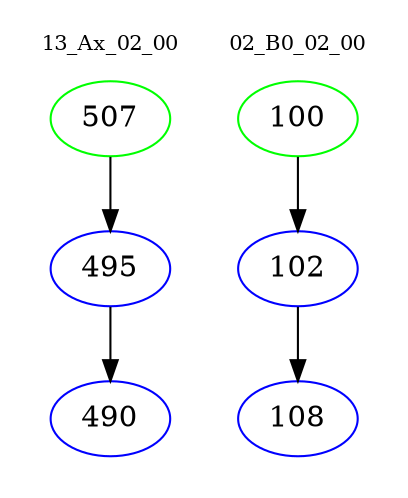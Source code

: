 digraph{
subgraph cluster_0 {
color = white
label = "13_Ax_02_00";
fontsize=10;
T0_507 [label="507", color="green"]
T0_507 -> T0_495 [color="black"]
T0_495 [label="495", color="blue"]
T0_495 -> T0_490 [color="black"]
T0_490 [label="490", color="blue"]
}
subgraph cluster_1 {
color = white
label = "02_B0_02_00";
fontsize=10;
T1_100 [label="100", color="green"]
T1_100 -> T1_102 [color="black"]
T1_102 [label="102", color="blue"]
T1_102 -> T1_108 [color="black"]
T1_108 [label="108", color="blue"]
}
}
